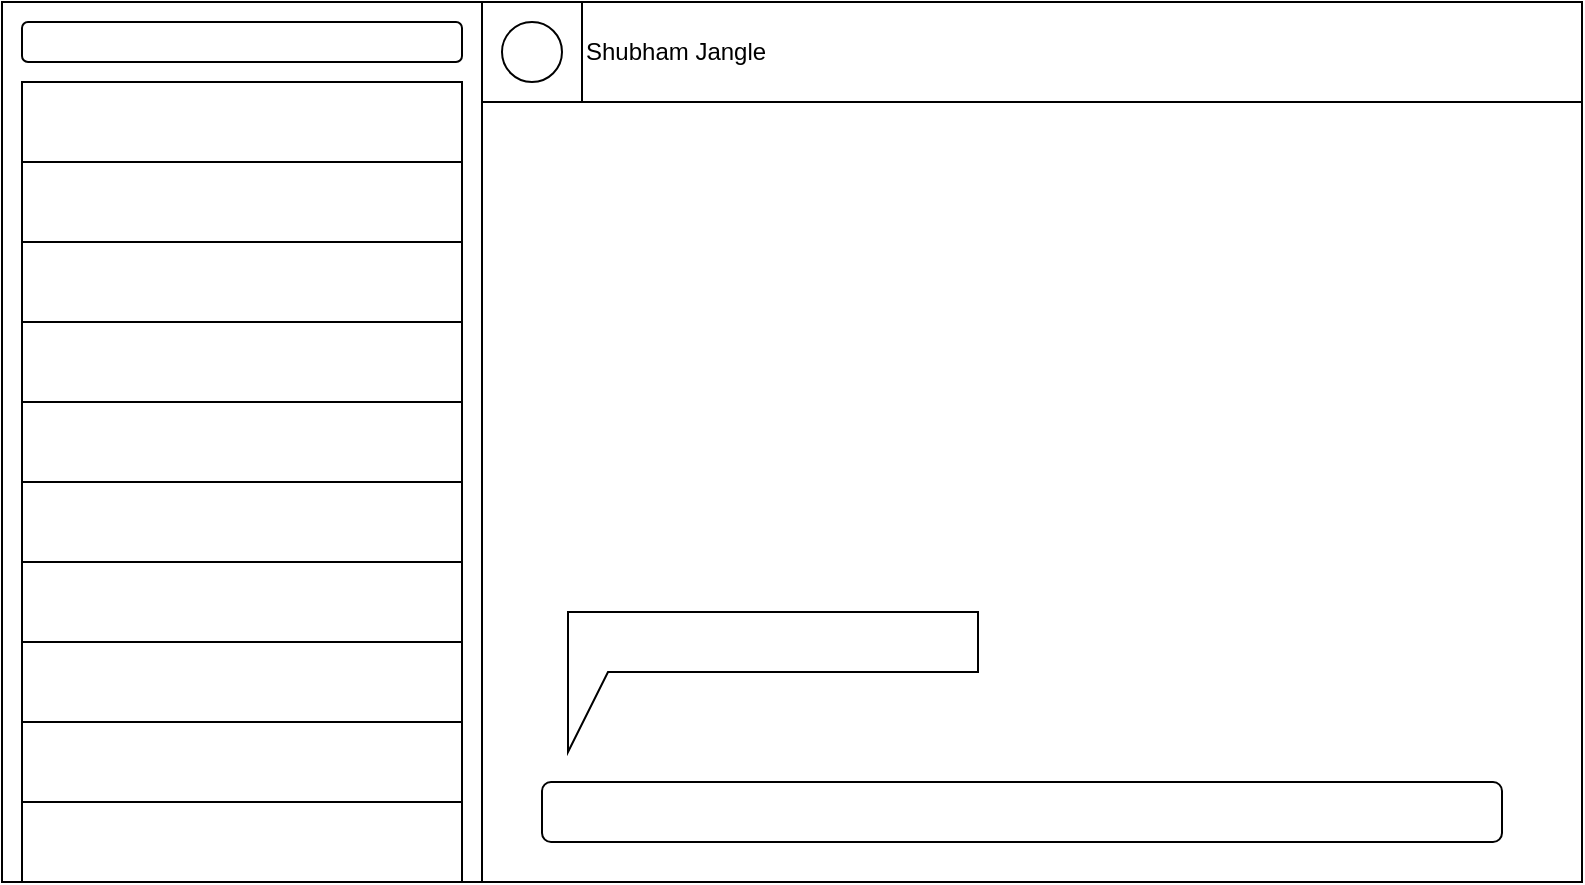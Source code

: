 <mxfile version="20.6.0" type="github">
  <diagram id="AQk9JtrCWdrTH7kSEHwD" name="Page-1">
    <mxGraphModel dx="1038" dy="579" grid="1" gridSize="10" guides="1" tooltips="1" connect="1" arrows="1" fold="1" page="1" pageScale="1" pageWidth="850" pageHeight="1100" math="0" shadow="0">
      <root>
        <mxCell id="0" />
        <mxCell id="1" parent="0" />
        <mxCell id="5UuG49PHdLis-zPWlD6W-1" value="" style="rounded=0;whiteSpace=wrap;html=1;" vertex="1" parent="1">
          <mxGeometry x="40" y="120" width="790" height="440" as="geometry" />
        </mxCell>
        <mxCell id="5UuG49PHdLis-zPWlD6W-2" value="" style="rounded=0;whiteSpace=wrap;html=1;" vertex="1" parent="1">
          <mxGeometry x="40" y="120" width="240" height="440" as="geometry" />
        </mxCell>
        <mxCell id="5UuG49PHdLis-zPWlD6W-3" value="" style="rounded=1;whiteSpace=wrap;html=1;" vertex="1" parent="1">
          <mxGeometry x="50" y="130" width="220" height="20" as="geometry" />
        </mxCell>
        <mxCell id="5UuG49PHdLis-zPWlD6W-4" value="" style="rounded=0;whiteSpace=wrap;html=1;" vertex="1" parent="1">
          <mxGeometry x="50" y="160" width="220" height="40" as="geometry" />
        </mxCell>
        <mxCell id="5UuG49PHdLis-zPWlD6W-5" value="" style="rounded=0;whiteSpace=wrap;html=1;" vertex="1" parent="1">
          <mxGeometry x="50" y="200" width="220" height="40" as="geometry" />
        </mxCell>
        <mxCell id="5UuG49PHdLis-zPWlD6W-6" value="" style="rounded=0;whiteSpace=wrap;html=1;" vertex="1" parent="1">
          <mxGeometry x="50" y="280" width="220" height="40" as="geometry" />
        </mxCell>
        <mxCell id="5UuG49PHdLis-zPWlD6W-7" value="" style="rounded=0;whiteSpace=wrap;html=1;" vertex="1" parent="1">
          <mxGeometry x="50" y="240" width="220" height="40" as="geometry" />
        </mxCell>
        <mxCell id="5UuG49PHdLis-zPWlD6W-8" value="" style="rounded=0;whiteSpace=wrap;html=1;" vertex="1" parent="1">
          <mxGeometry x="50" y="440" width="220" height="40" as="geometry" />
        </mxCell>
        <mxCell id="5UuG49PHdLis-zPWlD6W-9" value="" style="rounded=0;whiteSpace=wrap;html=1;" vertex="1" parent="1">
          <mxGeometry x="50" y="400" width="220" height="40" as="geometry" />
        </mxCell>
        <mxCell id="5UuG49PHdLis-zPWlD6W-10" value="" style="rounded=0;whiteSpace=wrap;html=1;" vertex="1" parent="1">
          <mxGeometry x="50" y="320" width="220" height="40" as="geometry" />
        </mxCell>
        <mxCell id="5UuG49PHdLis-zPWlD6W-11" value="" style="rounded=0;whiteSpace=wrap;html=1;" vertex="1" parent="1">
          <mxGeometry x="50" y="360" width="220" height="40" as="geometry" />
        </mxCell>
        <mxCell id="5UuG49PHdLis-zPWlD6W-16" value="" style="rounded=0;whiteSpace=wrap;html=1;" vertex="1" parent="1">
          <mxGeometry x="50" y="520" width="220" height="40" as="geometry" />
        </mxCell>
        <mxCell id="5UuG49PHdLis-zPWlD6W-17" value="" style="rounded=0;whiteSpace=wrap;html=1;" vertex="1" parent="1">
          <mxGeometry x="50" y="480" width="220" height="40" as="geometry" />
        </mxCell>
        <mxCell id="5UuG49PHdLis-zPWlD6W-18" value="" style="rounded=1;whiteSpace=wrap;html=1;" vertex="1" parent="1">
          <mxGeometry x="310" y="510" width="480" height="30" as="geometry" />
        </mxCell>
        <mxCell id="5UuG49PHdLis-zPWlD6W-19" value="" style="shape=callout;whiteSpace=wrap;html=1;perimeter=calloutPerimeter;position2=0;base=20;size=40;position=0;" vertex="1" parent="1">
          <mxGeometry x="323" y="425" width="205" height="70" as="geometry" />
        </mxCell>
        <mxCell id="5UuG49PHdLis-zPWlD6W-22" value="Shubham Jangle" style="rounded=0;whiteSpace=wrap;html=1;align=left;" vertex="1" parent="1">
          <mxGeometry x="330" y="120" width="500" height="50" as="geometry" />
        </mxCell>
        <mxCell id="5UuG49PHdLis-zPWlD6W-26" value="" style="rounded=0;whiteSpace=wrap;html=1;" vertex="1" parent="1">
          <mxGeometry x="280" y="120" width="50" height="50" as="geometry" />
        </mxCell>
        <mxCell id="5UuG49PHdLis-zPWlD6W-23" value="" style="ellipse;whiteSpace=wrap;html=1;aspect=fixed;" vertex="1" parent="1">
          <mxGeometry x="290" y="130" width="30" height="30" as="geometry" />
        </mxCell>
      </root>
    </mxGraphModel>
  </diagram>
</mxfile>
